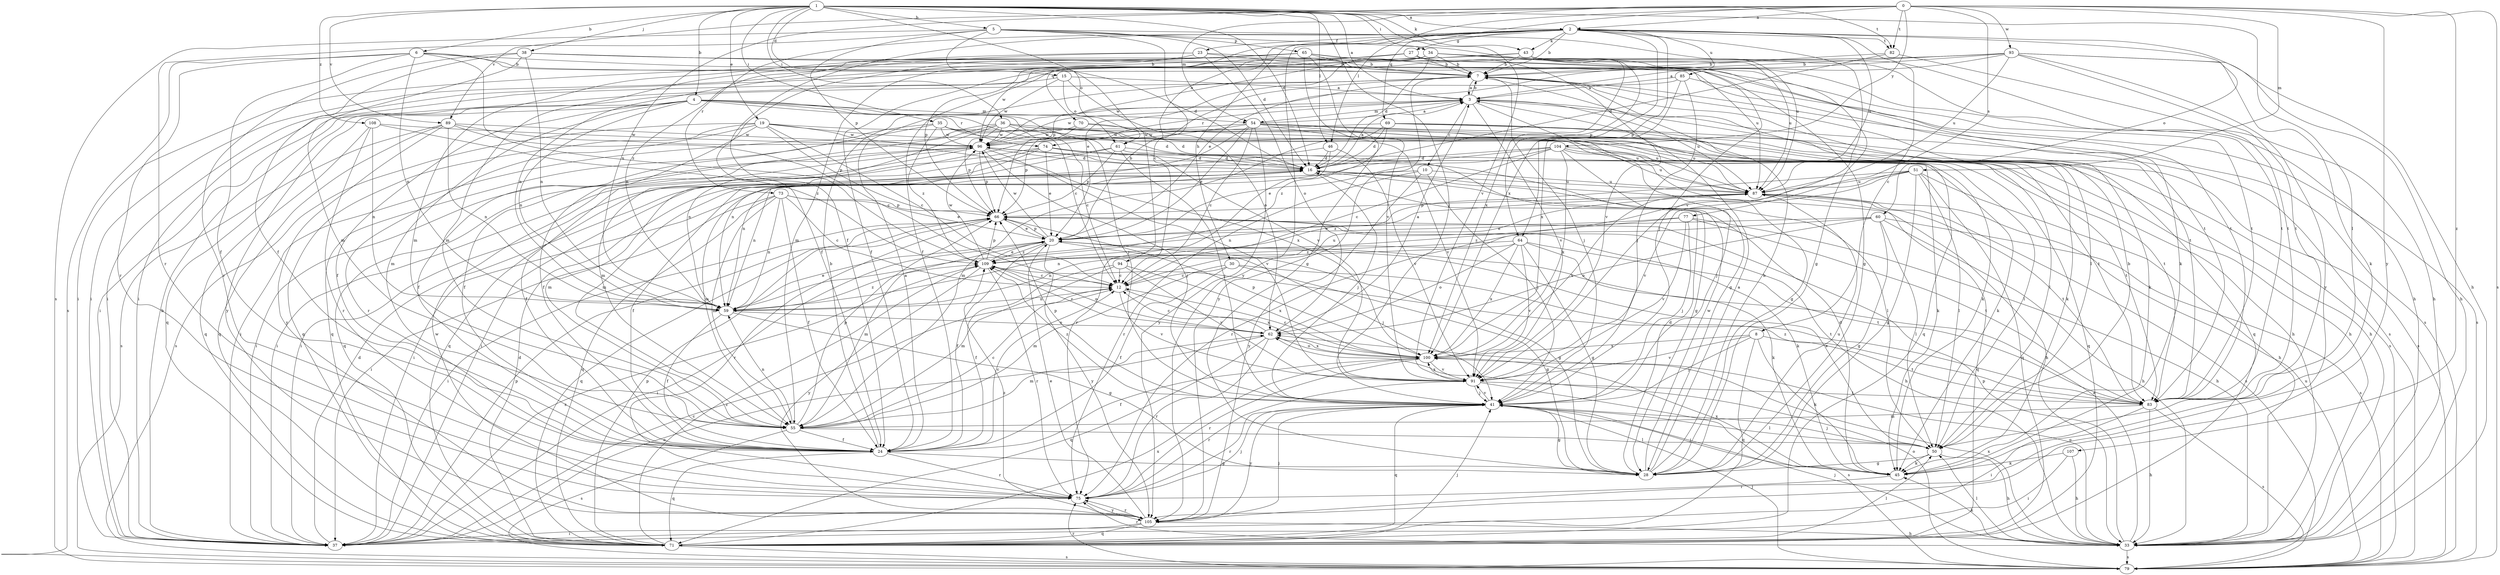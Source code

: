 strict digraph  {
0;
1;
2;
3;
4;
5;
6;
7;
8;
10;
12;
15;
16;
19;
20;
23;
24;
27;
28;
30;
33;
34;
35;
36;
37;
38;
41;
43;
45;
46;
50;
51;
54;
55;
59;
60;
61;
62;
64;
65;
66;
69;
70;
71;
73;
74;
75;
77;
79;
82;
83;
85;
87;
89;
91;
93;
94;
96;
100;
104;
105;
107;
108;
109;
0 -> 2  [label=a];
0 -> 46  [label=l];
0 -> 51  [label=m];
0 -> 54  [label=m];
0 -> 59  [label=n];
0 -> 69  [label=q];
0 -> 77  [label=s];
0 -> 79  [label=s];
0 -> 82  [label=t];
0 -> 89  [label=v];
0 -> 93  [label=w];
0 -> 104  [label=y];
0 -> 105  [label=y];
0 -> 107  [label=z];
1 -> 2  [label=a];
1 -> 3  [label=a];
1 -> 4  [label=b];
1 -> 5  [label=b];
1 -> 6  [label=b];
1 -> 15  [label=d];
1 -> 16  [label=d];
1 -> 19  [label=e];
1 -> 34  [label=i];
1 -> 35  [label=i];
1 -> 36  [label=i];
1 -> 38  [label=j];
1 -> 41  [label=j];
1 -> 43  [label=k];
1 -> 46  [label=l];
1 -> 50  [label=l];
1 -> 82  [label=t];
1 -> 89  [label=v];
1 -> 91  [label=v];
1 -> 94  [label=w];
1 -> 108  [label=z];
2 -> 7  [label=b];
2 -> 8  [label=c];
2 -> 23  [label=f];
2 -> 24  [label=f];
2 -> 27  [label=g];
2 -> 30  [label=h];
2 -> 33  [label=h];
2 -> 43  [label=k];
2 -> 60  [label=o];
2 -> 61  [label=o];
2 -> 64  [label=p];
2 -> 70  [label=q];
2 -> 73  [label=r];
2 -> 82  [label=t];
2 -> 85  [label=u];
2 -> 87  [label=u];
2 -> 91  [label=v];
2 -> 100  [label=x];
2 -> 105  [label=y];
3 -> 7  [label=b];
3 -> 10  [label=c];
3 -> 28  [label=g];
3 -> 45  [label=k];
3 -> 54  [label=m];
3 -> 74  [label=r];
3 -> 79  [label=s];
3 -> 87  [label=u];
3 -> 91  [label=v];
3 -> 96  [label=w];
4 -> 12  [label=c];
4 -> 24  [label=f];
4 -> 41  [label=j];
4 -> 54  [label=m];
4 -> 55  [label=m];
4 -> 59  [label=n];
4 -> 71  [label=q];
4 -> 74  [label=r];
4 -> 91  [label=v];
4 -> 105  [label=y];
5 -> 12  [label=c];
5 -> 16  [label=d];
5 -> 61  [label=o];
5 -> 64  [label=p];
5 -> 65  [label=p];
5 -> 66  [label=p];
5 -> 75  [label=r];
5 -> 79  [label=s];
5 -> 87  [label=u];
6 -> 7  [label=b];
6 -> 16  [label=d];
6 -> 24  [label=f];
6 -> 59  [label=n];
6 -> 75  [label=r];
6 -> 79  [label=s];
6 -> 83  [label=t];
6 -> 109  [label=z];
7 -> 3  [label=a];
7 -> 41  [label=j];
7 -> 50  [label=l];
7 -> 79  [label=s];
7 -> 83  [label=t];
7 -> 105  [label=y];
8 -> 41  [label=j];
8 -> 45  [label=k];
8 -> 71  [label=q];
8 -> 83  [label=t];
8 -> 91  [label=v];
8 -> 100  [label=x];
10 -> 37  [label=i];
10 -> 41  [label=j];
10 -> 75  [label=r];
10 -> 87  [label=u];
10 -> 105  [label=y];
12 -> 59  [label=n];
12 -> 87  [label=u];
12 -> 91  [label=v];
12 -> 100  [label=x];
15 -> 3  [label=a];
15 -> 37  [label=i];
15 -> 61  [label=o];
15 -> 62  [label=o];
15 -> 96  [label=w];
16 -> 3  [label=a];
16 -> 24  [label=f];
16 -> 33  [label=h];
16 -> 41  [label=j];
16 -> 50  [label=l];
16 -> 55  [label=m];
16 -> 59  [label=n];
16 -> 87  [label=u];
19 -> 12  [label=c];
19 -> 24  [label=f];
19 -> 66  [label=p];
19 -> 71  [label=q];
19 -> 75  [label=r];
19 -> 79  [label=s];
19 -> 83  [label=t];
19 -> 87  [label=u];
19 -> 96  [label=w];
20 -> 7  [label=b];
20 -> 24  [label=f];
20 -> 28  [label=g];
20 -> 37  [label=i];
20 -> 41  [label=j];
20 -> 55  [label=m];
20 -> 66  [label=p];
20 -> 96  [label=w];
20 -> 105  [label=y];
20 -> 109  [label=z];
23 -> 7  [label=b];
23 -> 24  [label=f];
23 -> 28  [label=g];
23 -> 55  [label=m];
23 -> 59  [label=n];
23 -> 62  [label=o];
24 -> 3  [label=a];
24 -> 7  [label=b];
24 -> 12  [label=c];
24 -> 28  [label=g];
24 -> 71  [label=q];
24 -> 75  [label=r];
27 -> 7  [label=b];
27 -> 24  [label=f];
27 -> 37  [label=i];
27 -> 41  [label=j];
27 -> 55  [label=m];
27 -> 91  [label=v];
28 -> 3  [label=a];
28 -> 7  [label=b];
28 -> 16  [label=d];
28 -> 87  [label=u];
28 -> 96  [label=w];
30 -> 12  [label=c];
30 -> 24  [label=f];
30 -> 28  [label=g];
30 -> 55  [label=m];
30 -> 83  [label=t];
33 -> 20  [label=e];
33 -> 41  [label=j];
33 -> 45  [label=k];
33 -> 50  [label=l];
33 -> 62  [label=o];
33 -> 66  [label=p];
33 -> 75  [label=r];
33 -> 79  [label=s];
33 -> 100  [label=x];
34 -> 7  [label=b];
34 -> 16  [label=d];
34 -> 20  [label=e];
34 -> 28  [label=g];
34 -> 33  [label=h];
34 -> 66  [label=p];
34 -> 83  [label=t];
34 -> 96  [label=w];
35 -> 16  [label=d];
35 -> 24  [label=f];
35 -> 33  [label=h];
35 -> 37  [label=i];
35 -> 45  [label=k];
35 -> 96  [label=w];
35 -> 109  [label=z];
36 -> 12  [label=c];
36 -> 16  [label=d];
36 -> 24  [label=f];
36 -> 33  [label=h];
36 -> 50  [label=l];
36 -> 59  [label=n];
36 -> 66  [label=p];
36 -> 71  [label=q];
36 -> 83  [label=t];
36 -> 96  [label=w];
37 -> 7  [label=b];
37 -> 12  [label=c];
37 -> 16  [label=d];
37 -> 62  [label=o];
37 -> 66  [label=p];
37 -> 109  [label=z];
38 -> 7  [label=b];
38 -> 24  [label=f];
38 -> 55  [label=m];
38 -> 59  [label=n];
38 -> 75  [label=r];
38 -> 83  [label=t];
38 -> 87  [label=u];
41 -> 28  [label=g];
41 -> 50  [label=l];
41 -> 66  [label=p];
41 -> 71  [label=q];
41 -> 75  [label=r];
41 -> 91  [label=v];
41 -> 105  [label=y];
41 -> 109  [label=z];
43 -> 7  [label=b];
43 -> 33  [label=h];
43 -> 37  [label=i];
43 -> 66  [label=p];
43 -> 87  [label=u];
43 -> 100  [label=x];
45 -> 16  [label=d];
45 -> 41  [label=j];
45 -> 75  [label=r];
45 -> 100  [label=x];
46 -> 16  [label=d];
46 -> 37  [label=i];
46 -> 75  [label=r];
46 -> 91  [label=v];
50 -> 7  [label=b];
50 -> 20  [label=e];
50 -> 28  [label=g];
50 -> 33  [label=h];
50 -> 41  [label=j];
50 -> 45  [label=k];
51 -> 28  [label=g];
51 -> 33  [label=h];
51 -> 50  [label=l];
51 -> 59  [label=n];
51 -> 71  [label=q];
51 -> 75  [label=r];
51 -> 87  [label=u];
51 -> 91  [label=v];
54 -> 3  [label=a];
54 -> 12  [label=c];
54 -> 20  [label=e];
54 -> 28  [label=g];
54 -> 33  [label=h];
54 -> 55  [label=m];
54 -> 59  [label=n];
54 -> 71  [label=q];
54 -> 79  [label=s];
54 -> 87  [label=u];
54 -> 96  [label=w];
54 -> 105  [label=y];
55 -> 12  [label=c];
55 -> 24  [label=f];
55 -> 50  [label=l];
55 -> 59  [label=n];
55 -> 66  [label=p];
55 -> 79  [label=s];
59 -> 20  [label=e];
59 -> 24  [label=f];
59 -> 28  [label=g];
59 -> 62  [label=o];
59 -> 109  [label=z];
60 -> 20  [label=e];
60 -> 28  [label=g];
60 -> 33  [label=h];
60 -> 50  [label=l];
60 -> 59  [label=n];
60 -> 62  [label=o];
60 -> 79  [label=s];
61 -> 16  [label=d];
61 -> 37  [label=i];
61 -> 41  [label=j];
61 -> 50  [label=l];
61 -> 55  [label=m];
61 -> 66  [label=p];
62 -> 3  [label=a];
62 -> 12  [label=c];
62 -> 55  [label=m];
62 -> 71  [label=q];
62 -> 75  [label=r];
62 -> 100  [label=x];
62 -> 109  [label=z];
64 -> 28  [label=g];
64 -> 45  [label=k];
64 -> 59  [label=n];
64 -> 62  [label=o];
64 -> 83  [label=t];
64 -> 91  [label=v];
64 -> 100  [label=x];
64 -> 109  [label=z];
65 -> 7  [label=b];
65 -> 28  [label=g];
65 -> 37  [label=i];
65 -> 45  [label=k];
65 -> 55  [label=m];
65 -> 59  [label=n];
65 -> 83  [label=t];
65 -> 91  [label=v];
66 -> 20  [label=e];
66 -> 33  [label=h];
66 -> 37  [label=i];
66 -> 45  [label=k];
66 -> 71  [label=q];
66 -> 75  [label=r];
69 -> 16  [label=d];
69 -> 45  [label=k];
69 -> 55  [label=m];
69 -> 71  [label=q];
69 -> 79  [label=s];
69 -> 96  [label=w];
69 -> 109  [label=z];
70 -> 66  [label=p];
70 -> 87  [label=u];
70 -> 91  [label=v];
70 -> 96  [label=w];
71 -> 16  [label=d];
71 -> 41  [label=j];
71 -> 50  [label=l];
71 -> 66  [label=p];
71 -> 79  [label=s];
71 -> 100  [label=x];
71 -> 109  [label=z];
73 -> 12  [label=c];
73 -> 20  [label=e];
73 -> 24  [label=f];
73 -> 37  [label=i];
73 -> 55  [label=m];
73 -> 59  [label=n];
73 -> 66  [label=p];
73 -> 71  [label=q];
74 -> 16  [label=d];
74 -> 20  [label=e];
74 -> 28  [label=g];
74 -> 37  [label=i];
74 -> 45  [label=k];
74 -> 55  [label=m];
74 -> 71  [label=q];
75 -> 41  [label=j];
75 -> 105  [label=y];
77 -> 20  [label=e];
77 -> 33  [label=h];
77 -> 41  [label=j];
77 -> 83  [label=t];
77 -> 91  [label=v];
77 -> 109  [label=z];
79 -> 41  [label=j];
79 -> 62  [label=o];
79 -> 75  [label=r];
79 -> 87  [label=u];
82 -> 7  [label=b];
82 -> 16  [label=d];
82 -> 83  [label=t];
83 -> 33  [label=h];
83 -> 37  [label=i];
83 -> 55  [label=m];
83 -> 79  [label=s];
83 -> 109  [label=z];
85 -> 3  [label=a];
85 -> 41  [label=j];
85 -> 79  [label=s];
85 -> 96  [label=w];
85 -> 100  [label=x];
87 -> 66  [label=p];
87 -> 71  [label=q];
87 -> 79  [label=s];
87 -> 83  [label=t];
87 -> 100  [label=x];
87 -> 109  [label=z];
89 -> 12  [label=c];
89 -> 59  [label=n];
89 -> 71  [label=q];
89 -> 79  [label=s];
89 -> 96  [label=w];
89 -> 100  [label=x];
89 -> 105  [label=y];
91 -> 41  [label=j];
91 -> 75  [label=r];
91 -> 79  [label=s];
91 -> 83  [label=t];
91 -> 100  [label=x];
93 -> 3  [label=a];
93 -> 7  [label=b];
93 -> 20  [label=e];
93 -> 24  [label=f];
93 -> 33  [label=h];
93 -> 37  [label=i];
93 -> 45  [label=k];
93 -> 83  [label=t];
93 -> 87  [label=u];
93 -> 105  [label=y];
94 -> 12  [label=c];
94 -> 24  [label=f];
94 -> 55  [label=m];
94 -> 91  [label=v];
94 -> 100  [label=x];
96 -> 16  [label=d];
96 -> 24  [label=f];
96 -> 37  [label=i];
96 -> 41  [label=j];
96 -> 45  [label=k];
96 -> 66  [label=p];
96 -> 71  [label=q];
96 -> 91  [label=v];
100 -> 12  [label=c];
100 -> 24  [label=f];
100 -> 62  [label=o];
100 -> 66  [label=p];
100 -> 75  [label=r];
100 -> 91  [label=v];
104 -> 12  [label=c];
104 -> 16  [label=d];
104 -> 20  [label=e];
104 -> 41  [label=j];
104 -> 59  [label=n];
104 -> 71  [label=q];
104 -> 83  [label=t];
104 -> 87  [label=u];
104 -> 100  [label=x];
105 -> 20  [label=e];
105 -> 33  [label=h];
105 -> 37  [label=i];
105 -> 41  [label=j];
105 -> 71  [label=q];
105 -> 75  [label=r];
105 -> 96  [label=w];
105 -> 109  [label=z];
107 -> 33  [label=h];
107 -> 37  [label=i];
107 -> 45  [label=k];
108 -> 59  [label=n];
108 -> 71  [label=q];
108 -> 75  [label=r];
108 -> 96  [label=w];
108 -> 109  [label=z];
109 -> 12  [label=c];
109 -> 20  [label=e];
109 -> 62  [label=o];
109 -> 66  [label=p];
109 -> 75  [label=r];
109 -> 96  [label=w];
109 -> 105  [label=y];
}
